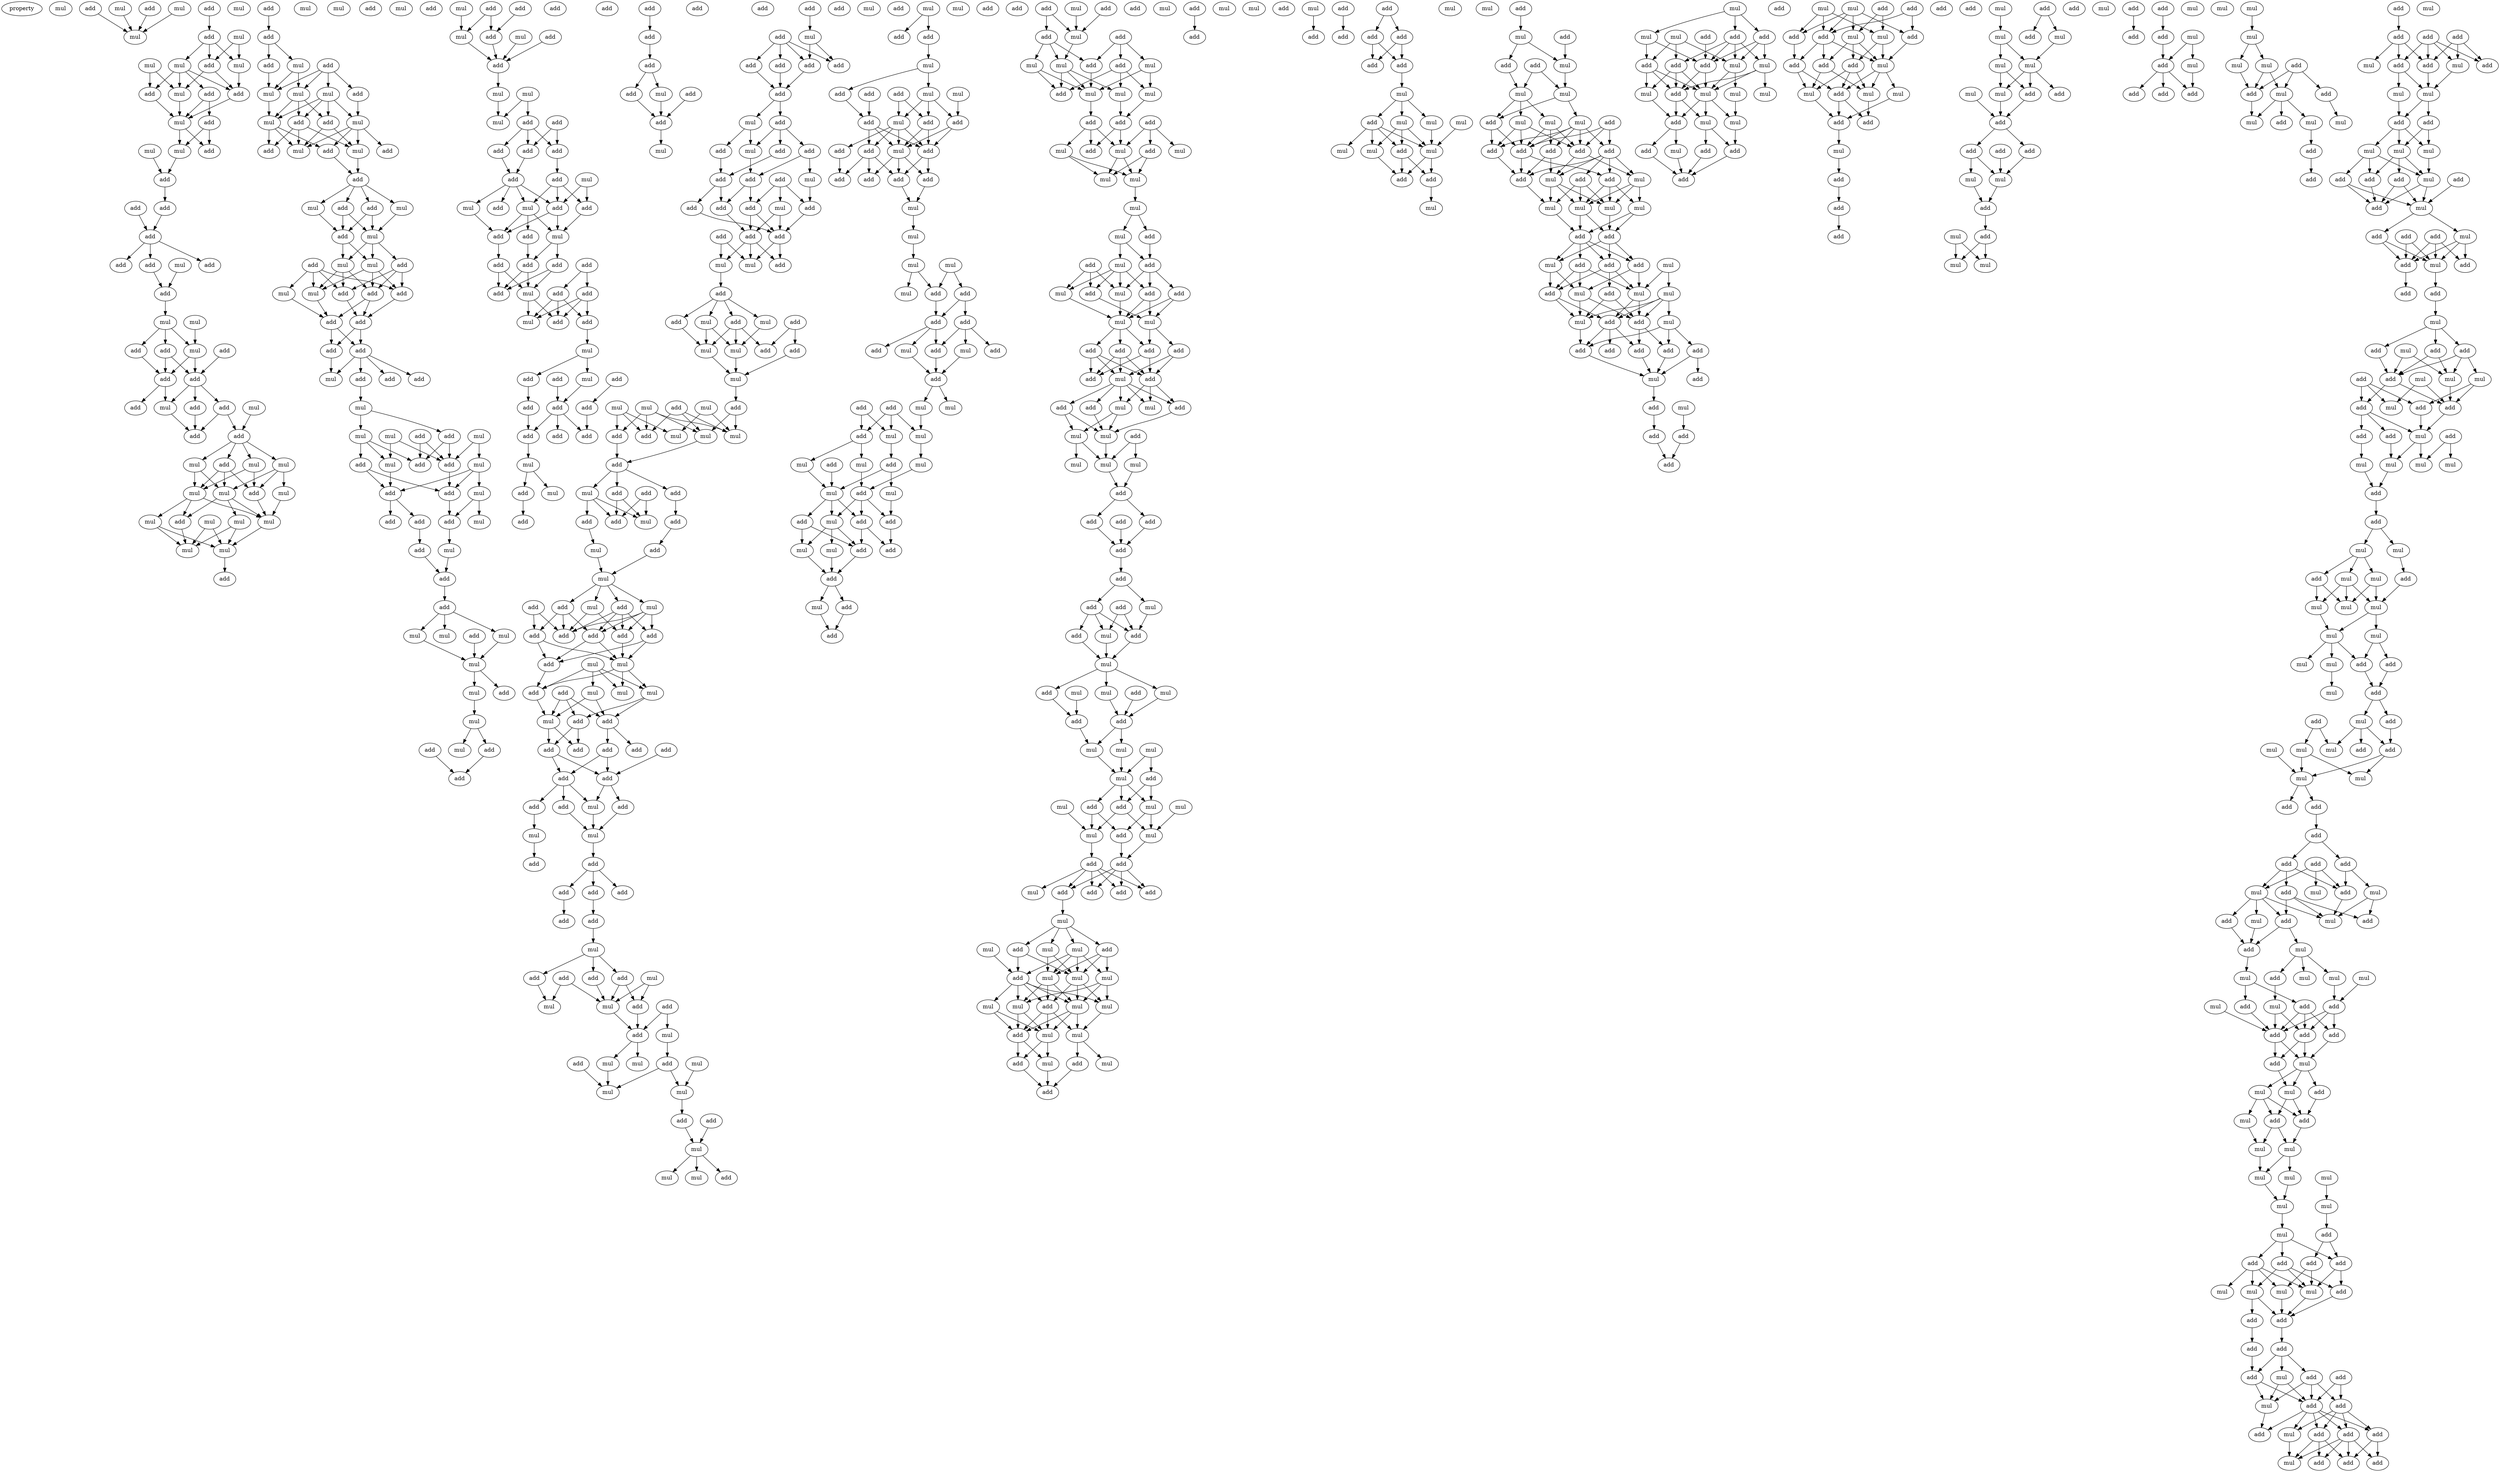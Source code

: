 digraph {
    node [fontcolor=black]
    property [mul=2,lf=1.6]
    0 [ label = mul ];
    1 [ label = add ];
    2 [ label = mul ];
    3 [ label = add ];
    4 [ label = mul ];
    5 [ label = mul ];
    6 [ label = add ];
    7 [ label = mul ];
    8 [ label = add ];
    9 [ label = mul ];
    10 [ label = mul ];
    11 [ label = add ];
    12 [ label = mul ];
    13 [ label = mul ];
    14 [ label = add ];
    15 [ label = add ];
    16 [ label = add ];
    17 [ label = mul ];
    18 [ label = add ];
    19 [ label = add ];
    20 [ label = mul ];
    21 [ label = mul ];
    22 [ label = add ];
    23 [ label = add ];
    24 [ label = mul ];
    25 [ label = add ];
    26 [ label = add ];
    27 [ label = add ];
    28 [ label = add ];
    29 [ label = mul ];
    30 [ label = add ];
    31 [ label = add ];
    32 [ label = mul ];
    33 [ label = mul ];
    34 [ label = mul ];
    35 [ label = add ];
    36 [ label = add ];
    37 [ label = add ];
    38 [ label = add ];
    39 [ label = add ];
    40 [ label = add ];
    41 [ label = add ];
    42 [ label = mul ];
    43 [ label = add ];
    44 [ label = mul ];
    45 [ label = add ];
    46 [ label = add ];
    47 [ label = mul ];
    48 [ label = add ];
    49 [ label = mul ];
    50 [ label = mul ];
    51 [ label = mul ];
    52 [ label = mul ];
    53 [ label = mul ];
    54 [ label = add ];
    55 [ label = mul ];
    56 [ label = mul ];
    57 [ label = mul ];
    58 [ label = mul ];
    59 [ label = add ];
    60 [ label = mul ];
    61 [ label = mul ];
    62 [ label = add ];
    63 [ label = add ];
    64 [ label = add ];
    65 [ label = add ];
    66 [ label = add ];
    67 [ label = mul ];
    68 [ label = mul ];
    69 [ label = mul ];
    70 [ label = add ];
    71 [ label = mul ];
    72 [ label = mul ];
    73 [ label = mul ];
    74 [ label = add ];
    75 [ label = add ];
    76 [ label = mul ];
    77 [ label = add ];
    78 [ label = mul ];
    79 [ label = mul ];
    80 [ label = add ];
    81 [ label = add ];
    82 [ label = add ];
    83 [ label = mul ];
    84 [ label = add ];
    85 [ label = mul ];
    86 [ label = add ];
    87 [ label = add ];
    88 [ label = mul ];
    89 [ label = mul ];
    90 [ label = add ];
    91 [ label = mul ];
    92 [ label = add ];
    93 [ label = mul ];
    94 [ label = add ];
    95 [ label = add ];
    96 [ label = add ];
    97 [ label = mul ];
    98 [ label = add ];
    99 [ label = add ];
    100 [ label = add ];
    101 [ label = add ];
    102 [ label = mul ];
    103 [ label = add ];
    104 [ label = add ];
    105 [ label = mul ];
    106 [ label = add ];
    107 [ label = mul ];
    108 [ label = mul ];
    109 [ label = mul ];
    110 [ label = mul ];
    111 [ label = add ];
    112 [ label = add ];
    113 [ label = mul ];
    114 [ label = add ];
    115 [ label = mul ];
    116 [ label = add ];
    117 [ label = add ];
    118 [ label = mul ];
    119 [ label = add ];
    120 [ label = add ];
    121 [ label = add ];
    122 [ label = add ];
    123 [ label = mul ];
    124 [ label = add ];
    125 [ label = add ];
    126 [ label = mul ];
    127 [ label = add ];
    128 [ label = add ];
    129 [ label = add ];
    130 [ label = mul ];
    131 [ label = add ];
    132 [ label = mul ];
    133 [ label = mul ];
    134 [ label = mul ];
    135 [ label = mul ];
    136 [ label = mul ];
    137 [ label = add ];
    138 [ label = add ];
    139 [ label = mul ];
    140 [ label = add ];
    141 [ label = add ];
    142 [ label = mul ];
    143 [ label = add ];
    144 [ label = mul ];
    145 [ label = add ];
    146 [ label = add ];
    147 [ label = mul ];
    148 [ label = add ];
    149 [ label = mul ];
    150 [ label = add ];
    151 [ label = add ];
    152 [ label = mul ];
    153 [ label = mul ];
    154 [ label = mul ];
    155 [ label = add ];
    156 [ label = add ];
    157 [ label = add ];
    158 [ label = add ];
    159 [ label = add ];
    160 [ label = add ];
    161 [ label = add ];
    162 [ label = mul ];
    163 [ label = add ];
    164 [ label = add ];
    165 [ label = add ];
    166 [ label = mul ];
    167 [ label = mul ];
    168 [ label = add ];
    169 [ label = add ];
    170 [ label = mul ];
    171 [ label = add ];
    172 [ label = add ];
    173 [ label = add ];
    174 [ label = add ];
    175 [ label = add ];
    176 [ label = mul ];
    177 [ label = add ];
    178 [ label = add ];
    179 [ label = add ];
    180 [ label = add ];
    181 [ label = mul ];
    182 [ label = add ];
    183 [ label = mul ];
    184 [ label = add ];
    185 [ label = add ];
    186 [ label = add ];
    187 [ label = add ];
    188 [ label = mul ];
    189 [ label = add ];
    190 [ label = add ];
    191 [ label = add ];
    192 [ label = add ];
    193 [ label = add ];
    194 [ label = add ];
    195 [ label = mul ];
    196 [ label = add ];
    197 [ label = mul ];
    198 [ label = add ];
    199 [ label = add ];
    200 [ label = add ];
    201 [ label = add ];
    202 [ label = add ];
    203 [ label = add ];
    204 [ label = mul ];
    205 [ label = add ];
    206 [ label = add ];
    207 [ label = add ];
    208 [ label = mul ];
    209 [ label = add ];
    210 [ label = add ];
    211 [ label = mul ];
    212 [ label = add ];
    213 [ label = add ];
    214 [ label = add ];
    215 [ label = add ];
    216 [ label = add ];
    217 [ label = add ];
    218 [ label = mul ];
    219 [ label = add ];
    220 [ label = add ];
    221 [ label = add ];
    222 [ label = add ];
    223 [ label = mul ];
    224 [ label = mul ];
    225 [ label = add ];
    226 [ label = add ];
    227 [ label = add ];
    228 [ label = add ];
    229 [ label = add ];
    230 [ label = add ];
    231 [ label = add ];
    232 [ label = mul ];
    233 [ label = add ];
    234 [ label = add ];
    235 [ label = add ];
    236 [ label = mul ];
    237 [ label = mul ];
    238 [ label = add ];
    239 [ label = add ];
    240 [ label = mul ];
    241 [ label = add ];
    242 [ label = mul ];
    243 [ label = add ];
    244 [ label = add ];
    245 [ label = add ];
    246 [ label = mul ];
    247 [ label = mul ];
    248 [ label = add ];
    249 [ label = mul ];
    250 [ label = add ];
    251 [ label = mul ];
    252 [ label = mul ];
    253 [ label = add ];
    254 [ label = mul ];
    255 [ label = mul ];
    256 [ label = mul ];
    257 [ label = add ];
    258 [ label = mul ];
    259 [ label = add ];
    260 [ label = add ];
    261 [ label = mul ];
    262 [ label = add ];
    263 [ label = add ];
    264 [ label = add ];
    265 [ label = add ];
    266 [ label = mul ];
    267 [ label = add ];
    268 [ label = add ];
    269 [ label = mul ];
    270 [ label = add ];
    271 [ label = mul ];
    272 [ label = add ];
    273 [ label = mul ];
    274 [ label = mul ];
    275 [ label = add ];
    276 [ label = add ];
    277 [ label = add ];
    278 [ label = add ];
    279 [ label = add ];
    280 [ label = add ];
    281 [ label = add ];
    282 [ label = mul ];
    283 [ label = mul ];
    284 [ label = add ];
    285 [ label = add ];
    286 [ label = mul ];
    287 [ label = mul ];
    288 [ label = mul ];
    289 [ label = add ];
    290 [ label = mul ];
    291 [ label = add ];
    292 [ label = add ];
    293 [ label = add ];
    294 [ label = add ];
    295 [ label = add ];
    296 [ label = add ];
    297 [ label = add ];
    298 [ label = add ];
    299 [ label = add ];
    300 [ label = add ];
    301 [ label = add ];
    302 [ label = add ];
    303 [ label = mul ];
    304 [ label = mul ];
    305 [ label = mul ];
    306 [ label = add ];
    307 [ label = add ];
    308 [ label = mul ];
    309 [ label = add ];
    310 [ label = add ];
    311 [ label = add ];
    312 [ label = add ];
    313 [ label = add ];
    314 [ label = add ];
    315 [ label = mul ];
    316 [ label = add ];
    317 [ label = add ];
    318 [ label = add ];
    319 [ label = add ];
    320 [ label = mul ];
    321 [ label = mul ];
    322 [ label = add ];
    323 [ label = mul ];
    324 [ label = add ];
    325 [ label = add ];
    326 [ label = mul ];
    327 [ label = add ];
    328 [ label = mul ];
    329 [ label = add ];
    330 [ label = mul ];
    331 [ label = mul ];
    332 [ label = mul ];
    333 [ label = mul ];
    334 [ label = add ];
    335 [ label = add ];
    336 [ label = mul ];
    337 [ label = mul ];
    338 [ label = add ];
    339 [ label = mul ];
    340 [ label = mul ];
    341 [ label = add ];
    342 [ label = add ];
    343 [ label = mul ];
    344 [ label = add ];
    345 [ label = add ];
    346 [ label = mul ];
    347 [ label = add ];
    348 [ label = mul ];
    349 [ label = add ];
    350 [ label = add ];
    351 [ label = mul ];
    352 [ label = add ];
    353 [ label = mul ];
    354 [ label = add ];
    355 [ label = add ];
    356 [ label = add ];
    357 [ label = add ];
    358 [ label = add ];
    359 [ label = mul ];
    360 [ label = add ];
    361 [ label = add ];
    362 [ label = mul ];
    363 [ label = mul ];
    364 [ label = add ];
    365 [ label = mul ];
    366 [ label = mul ];
    367 [ label = mul ];
    368 [ label = add ];
    369 [ label = add ];
    370 [ label = add ];
    371 [ label = add ];
    372 [ label = mul ];
    373 [ label = add ];
    374 [ label = mul ];
    375 [ label = add ];
    376 [ label = add ];
    377 [ label = add ];
    378 [ label = add ];
    379 [ label = add ];
    380 [ label = mul ];
    381 [ label = add ];
    382 [ label = mul ];
    383 [ label = mul ];
    384 [ label = add ];
    385 [ label = mul ];
    386 [ label = mul ];
    387 [ label = mul ];
    388 [ label = add ];
    389 [ label = mul ];
    390 [ label = add ];
    391 [ label = add ];
    392 [ label = mul ];
    393 [ label = mul ];
    394 [ label = add ];
    395 [ label = add ];
    396 [ label = add ];
    397 [ label = mul ];
    398 [ label = add ];
    399 [ label = add ];
    400 [ label = mul ];
    401 [ label = mul ];
    402 [ label = add ];
    403 [ label = mul ];
    404 [ label = add ];
    405 [ label = add ];
    406 [ label = mul ];
    407 [ label = add ];
    408 [ label = add ];
    409 [ label = add ];
    410 [ label = mul ];
    411 [ label = add ];
    412 [ label = add ];
    413 [ label = add ];
    414 [ label = mul ];
    415 [ label = mul ];
    416 [ label = mul ];
    417 [ label = add ];
    418 [ label = mul ];
    419 [ label = mul ];
    420 [ label = add ];
    421 [ label = mul ];
    422 [ label = add ];
    423 [ label = add ];
    424 [ label = add ];
    425 [ label = mul ];
    426 [ label = add ];
    427 [ label = mul ];
    428 [ label = add ];
    429 [ label = mul ];
    430 [ label = mul ];
    431 [ label = mul ];
    432 [ label = mul ];
    433 [ label = mul ];
    434 [ label = add ];
    435 [ label = mul ];
    436 [ label = add ];
    437 [ label = add ];
    438 [ label = mul ];
    439 [ label = mul ];
    440 [ label = add ];
    441 [ label = add ];
    442 [ label = add ];
    443 [ label = mul ];
    444 [ label = mul ];
    445 [ label = mul ];
    446 [ label = add ];
    447 [ label = add ];
    448 [ label = add ];
    449 [ label = add ];
    450 [ label = mul ];
    451 [ label = add ];
    452 [ label = add ];
    453 [ label = mul ];
    454 [ label = mul ];
    455 [ label = add ];
    456 [ label = add ];
    457 [ label = add ];
    458 [ label = mul ];
    459 [ label = add ];
    460 [ label = mul ];
    461 [ label = mul ];
    462 [ label = mul ];
    463 [ label = mul ];
    464 [ label = add ];
    465 [ label = add ];
    466 [ label = add ];
    467 [ label = add ];
    468 [ label = add ];
    469 [ label = mul ];
    470 [ label = add ];
    471 [ label = add ];
    472 [ label = add ];
    473 [ label = add ];
    474 [ label = add ];
    475 [ label = mul ];
    476 [ label = add ];
    477 [ label = add ];
    478 [ label = mul ];
    479 [ label = mul ];
    480 [ label = mul ];
    481 [ label = add ];
    482 [ label = mul ];
    483 [ label = mul ];
    484 [ label = add ];
    485 [ label = add ];
    486 [ label = add ];
    487 [ label = mul ];
    488 [ label = mul ];
    489 [ label = mul ];
    490 [ label = mul ];
    491 [ label = add ];
    492 [ label = mul ];
    493 [ label = mul ];
    494 [ label = add ];
    495 [ label = add ];
    496 [ label = mul ];
    497 [ label = mul ];
    498 [ label = add ];
    499 [ label = mul ];
    500 [ label = add ];
    501 [ label = add ];
    502 [ label = add ];
    503 [ label = add ];
    504 [ label = add ];
    505 [ label = mul ];
    506 [ label = add ];
    507 [ label = mul ];
    508 [ label = add ];
    509 [ label = mul ];
    510 [ label = add ];
    511 [ label = mul ];
    512 [ label = mul ];
    513 [ label = add ];
    514 [ label = mul ];
    515 [ label = mul ];
    516 [ label = mul ];
    517 [ label = mul ];
    518 [ label = mul ];
    519 [ label = mul ];
    520 [ label = add ];
    521 [ label = mul ];
    522 [ label = mul ];
    523 [ label = add ];
    524 [ label = mul ];
    525 [ label = mul ];
    526 [ label = mul ];
    527 [ label = add ];
    528 [ label = mul ];
    529 [ label = add ];
    530 [ label = add ];
    531 [ label = add ];
    532 [ label = mul ];
    533 [ label = add ];
    534 [ label = add ];
    535 [ label = add ];
    536 [ label = add ];
    537 [ label = add ];
    538 [ label = add ];
    539 [ label = add ];
    540 [ label = add ];
    541 [ label = mul ];
    542 [ label = mul ];
    543 [ label = mul ];
    544 [ label = add ];
    545 [ label = mul ];
    546 [ label = mul ];
    547 [ label = mul ];
    548 [ label = mul ];
    549 [ label = add ];
    550 [ label = mul ];
    551 [ label = add ];
    552 [ label = add ];
    553 [ label = mul ];
    554 [ label = mul ];
    555 [ label = add ];
    556 [ label = mul ];
    557 [ label = add ];
    558 [ label = add ];
    559 [ label = mul ];
    560 [ label = add ];
    561 [ label = mul ];
    562 [ label = mul ];
    563 [ label = add ];
    564 [ label = mul ];
    565 [ label = add ];
    566 [ label = mul ];
    567 [ label = mul ];
    568 [ label = add ];
    569 [ label = add ];
    570 [ label = add ];
    571 [ label = add ];
    572 [ label = add ];
    573 [ label = mul ];
    574 [ label = add ];
    575 [ label = mul ];
    576 [ label = add ];
    577 [ label = add ];
    578 [ label = mul ];
    579 [ label = mul ];
    580 [ label = mul ];
    581 [ label = mul ];
    582 [ label = add ];
    583 [ label = add ];
    584 [ label = add ];
    585 [ label = add ];
    586 [ label = add ];
    587 [ label = mul ];
    588 [ label = mul ];
    589 [ label = add ];
    590 [ label = add ];
    591 [ label = mul ];
    592 [ label = mul ];
    593 [ label = mul ];
    594 [ label = mul ];
    595 [ label = add ];
    596 [ label = add ];
    597 [ label = mul ];
    598 [ label = add ];
    599 [ label = add ];
    600 [ label = add ];
    601 [ label = add ];
    602 [ label = add ];
    603 [ label = add ];
    604 [ label = mul ];
    605 [ label = mul ];
    606 [ label = add ];
    607 [ label = add ];
    608 [ label = add ];
    609 [ label = add ];
    610 [ label = mul ];
    611 [ label = add ];
    612 [ label = add ];
    613 [ label = mul ];
    614 [ label = mul ];
    615 [ label = add ];
    616 [ label = mul ];
    617 [ label = add ];
    618 [ label = add ];
    619 [ label = mul ];
    620 [ label = add ];
    621 [ label = mul ];
    622 [ label = add ];
    623 [ label = mul ];
    624 [ label = mul ];
    625 [ label = mul ];
    626 [ label = mul ];
    627 [ label = add ];
    628 [ label = mul ];
    629 [ label = add ];
    630 [ label = add ];
    631 [ label = add ];
    632 [ label = mul ];
    633 [ label = add ];
    634 [ label = add ];
    635 [ label = mul ];
    636 [ label = add ];
    637 [ label = add ];
    638 [ label = mul ];
    639 [ label = add ];
    640 [ label = add ];
    641 [ label = add ];
    642 [ label = mul ];
    643 [ label = add ];
    644 [ label = mul ];
    645 [ label = mul ];
    646 [ label = add ];
    647 [ label = add ];
    648 [ label = add ];
    649 [ label = mul ];
    650 [ label = mul ];
    651 [ label = add ];
    652 [ label = mul ];
    653 [ label = add ];
    654 [ label = add ];
    655 [ label = mul ];
    656 [ label = add ];
    657 [ label = add ];
    658 [ label = add ];
    659 [ label = mul ];
    660 [ label = add ];
    661 [ label = add ];
    662 [ label = mul ];
    663 [ label = mul ];
    664 [ label = add ];
    665 [ label = mul ];
    666 [ label = mul ];
    667 [ label = mul ];
    668 [ label = mul ];
    669 [ label = add ];
    670 [ label = add ];
    671 [ label = add ];
    672 [ label = add ];
    673 [ label = add ];
    674 [ label = add ];
    675 [ label = add ];
    676 [ label = mul ];
    677 [ label = mul ];
    678 [ label = add ];
    679 [ label = mul ];
    680 [ label = add ];
    681 [ label = mul ];
    682 [ label = add ];
    683 [ label = mul ];
    684 [ label = mul ];
    685 [ label = add ];
    686 [ label = add ];
    687 [ label = mul ];
    688 [ label = mul ];
    689 [ label = add ];
    690 [ label = mul ];
    691 [ label = add ];
    692 [ label = mul ];
    693 [ label = add ];
    694 [ label = add ];
    695 [ label = add ];
    696 [ label = mul ];
    697 [ label = mul ];
    698 [ label = mul ];
    699 [ label = mul ];
    700 [ label = add ];
    701 [ label = add ];
    702 [ label = mul ];
    703 [ label = add ];
    704 [ label = mul ];
    705 [ label = mul ];
    706 [ label = add ];
    707 [ label = mul ];
    708 [ label = add ];
    709 [ label = add ];
    710 [ label = add ];
    711 [ label = add ];
    712 [ label = add ];
    713 [ label = add ];
    714 [ label = mul ];
    715 [ label = add ];
    716 [ label = add ];
    717 [ label = add ];
    718 [ label = mul ];
    719 [ label = mul ];
    720 [ label = mul ];
    721 [ label = add ];
    722 [ label = add ];
    723 [ label = mul ];
    724 [ label = mul ];
    725 [ label = mul ];
    726 [ label = mul ];
    727 [ label = add ];
    728 [ label = add ];
    729 [ label = add ];
    730 [ label = add ];
    731 [ label = add ];
    732 [ label = mul ];
    733 [ label = add ];
    734 [ label = add ];
    735 [ label = add ];
    736 [ label = mul ];
    737 [ label = add ];
    738 [ label = mul ];
    739 [ label = add ];
    740 [ label = add ];
    741 [ label = add ];
    742 [ label = mul ];
    743 [ label = add ];
    744 [ label = mul ];
    745 [ label = add ];
    746 [ label = add ];
    747 [ label = mul ];
    748 [ label = mul ];
    749 [ label = add ];
    750 [ label = mul ];
    751 [ label = add ];
    752 [ label = mul ];
    753 [ label = add ];
    754 [ label = add ];
    755 [ label = add ];
    756 [ label = mul ];
    757 [ label = add ];
    758 [ label = add ];
    759 [ label = add ];
    760 [ label = mul ];
    761 [ label = mul ];
    762 [ label = mul ];
    763 [ label = mul ];
    764 [ label = mul ];
    765 [ label = add ];
    766 [ label = add ];
    767 [ label = mul ];
    768 [ label = mul ];
    769 [ label = add ];
    770 [ label = add ];
    771 [ label = mul ];
    772 [ label = mul ];
    773 [ label = mul ];
    774 [ label = mul ];
    775 [ label = mul ];
    776 [ label = mul ];
    777 [ label = mul ];
    778 [ label = add ];
    779 [ label = mul ];
    780 [ label = mul ];
    781 [ label = add ];
    782 [ label = add ];
    783 [ label = mul ];
    784 [ label = mul ];
    785 [ label = add ];
    786 [ label = add ];
    787 [ label = add ];
    788 [ label = mul ];
    789 [ label = mul ];
    790 [ label = mul ];
    791 [ label = add ];
    792 [ label = mul ];
    793 [ label = mul ];
    794 [ label = add ];
    795 [ label = add ];
    796 [ label = add ];
    797 [ label = add ];
    798 [ label = add ];
    799 [ label = add ];
    800 [ label = mul ];
    801 [ label = mul ];
    802 [ label = add ];
    803 [ label = mul ];
    804 [ label = add ];
    805 [ label = mul ];
    806 [ label = add ];
    807 [ label = add ];
    808 [ label = mul ];
    809 [ label = add ];
    810 [ label = mul ];
    811 [ label = add ];
    812 [ label = mul ];
    813 [ label = mul ];
    814 [ label = add ];
    815 [ label = mul ];
    816 [ label = mul ];
    817 [ label = add ];
    818 [ label = add ];
    819 [ label = add ];
    820 [ label = mul ];
    821 [ label = mul ];
    822 [ label = add ];
    823 [ label = add ];
    824 [ label = add ];
    825 [ label = mul ];
    826 [ label = add ];
    827 [ label = mul ];
    828 [ label = mul ];
    829 [ label = add ];
    830 [ label = mul ];
    831 [ label = add ];
    832 [ label = add ];
    833 [ label = mul ];
    834 [ label = mul ];
    835 [ label = mul ];
    836 [ label = mul ];
    837 [ label = mul ];
    838 [ label = mul ];
    839 [ label = mul ];
    840 [ label = add ];
    841 [ label = mul ];
    842 [ label = add ];
    843 [ label = add ];
    844 [ label = add ];
    845 [ label = add ];
    846 [ label = mul ];
    847 [ label = mul ];
    848 [ label = mul ];
    849 [ label = add ];
    850 [ label = mul ];
    851 [ label = add ];
    852 [ label = add ];
    853 [ label = add ];
    854 [ label = add ];
    855 [ label = add ];
    856 [ label = add ];
    857 [ label = add ];
    858 [ label = mul ];
    859 [ label = add ];
    860 [ label = mul ];
    861 [ label = add ];
    862 [ label = add ];
    863 [ label = add ];
    864 [ label = add ];
    865 [ label = mul ];
    866 [ label = add ];
    867 [ label = add ];
    868 [ label = add ];
    869 [ label = mul ];
    870 [ label = add ];
    1 -> 5 [ name = 0 ];
    2 -> 5 [ name = 1 ];
    3 -> 5 [ name = 2 ];
    4 -> 5 [ name = 3 ];
    6 -> 8 [ name = 4 ];
    7 -> 10 [ name = 5 ];
    7 -> 11 [ name = 6 ];
    8 -> 10 [ name = 7 ];
    8 -> 11 [ name = 8 ];
    8 -> 12 [ name = 9 ];
    9 -> 13 [ name = 10 ];
    9 -> 14 [ name = 11 ];
    10 -> 15 [ name = 12 ];
    11 -> 13 [ name = 13 ];
    11 -> 15 [ name = 14 ];
    12 -> 13 [ name = 15 ];
    12 -> 14 [ name = 16 ];
    12 -> 15 [ name = 17 ];
    12 -> 16 [ name = 18 ];
    13 -> 17 [ name = 19 ];
    14 -> 17 [ name = 20 ];
    15 -> 17 [ name = 21 ];
    16 -> 17 [ name = 22 ];
    16 -> 18 [ name = 23 ];
    17 -> 19 [ name = 24 ];
    17 -> 21 [ name = 25 ];
    18 -> 19 [ name = 26 ];
    18 -> 21 [ name = 27 ];
    20 -> 22 [ name = 28 ];
    21 -> 22 [ name = 29 ];
    22 -> 25 [ name = 30 ];
    23 -> 26 [ name = 31 ];
    25 -> 26 [ name = 32 ];
    26 -> 27 [ name = 33 ];
    26 -> 28 [ name = 34 ];
    26 -> 30 [ name = 35 ];
    28 -> 31 [ name = 36 ];
    29 -> 31 [ name = 37 ];
    31 -> 32 [ name = 38 ];
    32 -> 34 [ name = 39 ];
    32 -> 35 [ name = 40 ];
    32 -> 36 [ name = 41 ];
    33 -> 34 [ name = 42 ];
    34 -> 38 [ name = 43 ];
    34 -> 39 [ name = 44 ];
    35 -> 38 [ name = 45 ];
    35 -> 39 [ name = 46 ];
    36 -> 38 [ name = 47 ];
    37 -> 39 [ name = 48 ];
    38 -> 43 [ name = 49 ];
    38 -> 44 [ name = 50 ];
    39 -> 40 [ name = 51 ];
    39 -> 41 [ name = 52 ];
    39 -> 44 [ name = 53 ];
    40 -> 45 [ name = 54 ];
    40 -> 46 [ name = 55 ];
    41 -> 45 [ name = 56 ];
    42 -> 46 [ name = 57 ];
    44 -> 45 [ name = 58 ];
    46 -> 47 [ name = 59 ];
    46 -> 48 [ name = 60 ];
    46 -> 49 [ name = 61 ];
    46 -> 50 [ name = 62 ];
    47 -> 51 [ name = 63 ];
    47 -> 52 [ name = 64 ];
    48 -> 51 [ name = 65 ];
    48 -> 52 [ name = 66 ];
    48 -> 54 [ name = 67 ];
    49 -> 52 [ name = 68 ];
    49 -> 53 [ name = 69 ];
    49 -> 54 [ name = 70 ];
    50 -> 51 [ name = 71 ];
    50 -> 54 [ name = 72 ];
    51 -> 56 [ name = 73 ];
    51 -> 58 [ name = 74 ];
    51 -> 59 [ name = 75 ];
    52 -> 56 [ name = 76 ];
    52 -> 57 [ name = 77 ];
    52 -> 59 [ name = 78 ];
    53 -> 56 [ name = 79 ];
    54 -> 56 [ name = 80 ];
    55 -> 60 [ name = 81 ];
    55 -> 61 [ name = 82 ];
    56 -> 60 [ name = 83 ];
    57 -> 60 [ name = 84 ];
    57 -> 61 [ name = 85 ];
    58 -> 60 [ name = 86 ];
    58 -> 61 [ name = 87 ];
    59 -> 61 [ name = 88 ];
    60 -> 62 [ name = 89 ];
    63 -> 64 [ name = 90 ];
    64 -> 66 [ name = 91 ];
    64 -> 68 [ name = 92 ];
    65 -> 69 [ name = 93 ];
    65 -> 70 [ name = 94 ];
    65 -> 71 [ name = 95 ];
    65 -> 72 [ name = 96 ];
    66 -> 72 [ name = 97 ];
    68 -> 69 [ name = 98 ];
    68 -> 72 [ name = 99 ];
    69 -> 73 [ name = 100 ];
    69 -> 74 [ name = 101 ];
    69 -> 75 [ name = 102 ];
    70 -> 76 [ name = 103 ];
    71 -> 73 [ name = 104 ];
    71 -> 74 [ name = 105 ];
    71 -> 75 [ name = 106 ];
    71 -> 76 [ name = 107 ];
    72 -> 73 [ name = 108 ];
    73 -> 77 [ name = 109 ];
    73 -> 78 [ name = 110 ];
    73 -> 81 [ name = 111 ];
    74 -> 77 [ name = 112 ];
    74 -> 78 [ name = 113 ];
    74 -> 79 [ name = 114 ];
    75 -> 78 [ name = 115 ];
    75 -> 79 [ name = 116 ];
    76 -> 78 [ name = 117 ];
    76 -> 79 [ name = 118 ];
    76 -> 80 [ name = 119 ];
    76 -> 81 [ name = 120 ];
    79 -> 82 [ name = 121 ];
    81 -> 82 [ name = 122 ];
    82 -> 83 [ name = 123 ];
    82 -> 84 [ name = 124 ];
    82 -> 85 [ name = 125 ];
    82 -> 86 [ name = 126 ];
    83 -> 87 [ name = 127 ];
    84 -> 87 [ name = 128 ];
    84 -> 88 [ name = 129 ];
    85 -> 88 [ name = 130 ];
    86 -> 87 [ name = 131 ];
    86 -> 88 [ name = 132 ];
    87 -> 89 [ name = 133 ];
    87 -> 91 [ name = 134 ];
    88 -> 89 [ name = 135 ];
    88 -> 91 [ name = 136 ];
    88 -> 92 [ name = 137 ];
    89 -> 95 [ name = 138 ];
    89 -> 96 [ name = 139 ];
    89 -> 97 [ name = 140 ];
    90 -> 93 [ name = 141 ];
    90 -> 94 [ name = 142 ];
    90 -> 96 [ name = 143 ];
    90 -> 97 [ name = 144 ];
    91 -> 94 [ name = 145 ];
    91 -> 95 [ name = 146 ];
    91 -> 97 [ name = 147 ];
    92 -> 94 [ name = 148 ];
    92 -> 95 [ name = 149 ];
    92 -> 96 [ name = 150 ];
    93 -> 98 [ name = 151 ];
    94 -> 99 [ name = 152 ];
    95 -> 98 [ name = 153 ];
    95 -> 99 [ name = 154 ];
    96 -> 99 [ name = 155 ];
    97 -> 98 [ name = 156 ];
    98 -> 100 [ name = 157 ];
    98 -> 101 [ name = 158 ];
    99 -> 100 [ name = 159 ];
    99 -> 101 [ name = 160 ];
    100 -> 105 [ name = 161 ];
    101 -> 103 [ name = 162 ];
    101 -> 104 [ name = 163 ];
    101 -> 105 [ name = 164 ];
    101 -> 106 [ name = 165 ];
    106 -> 107 [ name = 166 ];
    107 -> 108 [ name = 167 ];
    107 -> 112 [ name = 168 ];
    108 -> 113 [ name = 169 ];
    108 -> 114 [ name = 170 ];
    108 -> 116 [ name = 171 ];
    109 -> 113 [ name = 172 ];
    109 -> 117 [ name = 173 ];
    110 -> 115 [ name = 174 ];
    110 -> 117 [ name = 175 ];
    111 -> 114 [ name = 176 ];
    111 -> 117 [ name = 177 ];
    112 -> 114 [ name = 178 ];
    112 -> 117 [ name = 179 ];
    113 -> 120 [ name = 180 ];
    115 -> 118 [ name = 181 ];
    115 -> 119 [ name = 182 ];
    115 -> 120 [ name = 183 ];
    116 -> 119 [ name = 184 ];
    116 -> 120 [ name = 185 ];
    117 -> 119 [ name = 186 ];
    118 -> 123 [ name = 187 ];
    118 -> 124 [ name = 188 ];
    119 -> 124 [ name = 189 ];
    120 -> 121 [ name = 190 ];
    120 -> 122 [ name = 191 ];
    122 -> 125 [ name = 192 ];
    124 -> 126 [ name = 193 ];
    125 -> 128 [ name = 194 ];
    126 -> 128 [ name = 195 ];
    128 -> 129 [ name = 196 ];
    129 -> 130 [ name = 197 ];
    129 -> 132 [ name = 198 ];
    129 -> 133 [ name = 199 ];
    131 -> 134 [ name = 200 ];
    132 -> 134 [ name = 201 ];
    133 -> 134 [ name = 202 ];
    134 -> 136 [ name = 203 ];
    134 -> 138 [ name = 204 ];
    136 -> 139 [ name = 205 ];
    139 -> 141 [ name = 206 ];
    139 -> 142 [ name = 207 ];
    140 -> 143 [ name = 208 ];
    141 -> 143 [ name = 209 ];
    144 -> 147 [ name = 210 ];
    145 -> 148 [ name = 211 ];
    146 -> 147 [ name = 212 ];
    146 -> 148 [ name = 213 ];
    147 -> 151 [ name = 214 ];
    148 -> 151 [ name = 215 ];
    149 -> 151 [ name = 216 ];
    150 -> 151 [ name = 217 ];
    151 -> 152 [ name = 218 ];
    152 -> 154 [ name = 219 ];
    153 -> 154 [ name = 220 ];
    153 -> 156 [ name = 221 ];
    155 -> 158 [ name = 222 ];
    155 -> 159 [ name = 223 ];
    156 -> 157 [ name = 224 ];
    156 -> 158 [ name = 225 ];
    156 -> 159 [ name = 226 ];
    157 -> 160 [ name = 227 ];
    158 -> 160 [ name = 228 ];
    159 -> 161 [ name = 229 ];
    160 -> 164 [ name = 230 ];
    160 -> 165 [ name = 231 ];
    160 -> 166 [ name = 232 ];
    160 -> 167 [ name = 233 ];
    161 -> 163 [ name = 234 ];
    161 -> 165 [ name = 235 ];
    161 -> 167 [ name = 236 ];
    162 -> 163 [ name = 237 ];
    162 -> 165 [ name = 238 ];
    163 -> 170 [ name = 239 ];
    165 -> 168 [ name = 240 ];
    165 -> 170 [ name = 241 ];
    166 -> 168 [ name = 242 ];
    167 -> 168 [ name = 243 ];
    167 -> 169 [ name = 244 ];
    167 -> 170 [ name = 245 ];
    168 -> 173 [ name = 246 ];
    169 -> 172 [ name = 247 ];
    170 -> 172 [ name = 248 ];
    170 -> 174 [ name = 249 ];
    171 -> 177 [ name = 250 ];
    171 -> 178 [ name = 251 ];
    172 -> 175 [ name = 252 ];
    172 -> 176 [ name = 253 ];
    173 -> 175 [ name = 254 ];
    173 -> 176 [ name = 255 ];
    174 -> 175 [ name = 256 ];
    174 -> 176 [ name = 257 ];
    176 -> 180 [ name = 258 ];
    176 -> 181 [ name = 259 ];
    177 -> 180 [ name = 260 ];
    177 -> 181 [ name = 261 ];
    177 -> 182 [ name = 262 ];
    178 -> 180 [ name = 263 ];
    178 -> 181 [ name = 264 ];
    178 -> 182 [ name = 265 ];
    182 -> 183 [ name = 266 ];
    183 -> 185 [ name = 267 ];
    183 -> 188 [ name = 268 ];
    184 -> 191 [ name = 269 ];
    185 -> 189 [ name = 270 ];
    186 -> 190 [ name = 271 ];
    188 -> 191 [ name = 272 ];
    189 -> 193 [ name = 273 ];
    190 -> 194 [ name = 274 ];
    191 -> 192 [ name = 275 ];
    191 -> 193 [ name = 276 ];
    191 -> 194 [ name = 277 ];
    193 -> 195 [ name = 278 ];
    195 -> 196 [ name = 279 ];
    195 -> 197 [ name = 280 ];
    196 -> 200 [ name = 281 ];
    198 -> 199 [ name = 282 ];
    199 -> 201 [ name = 283 ];
    201 -> 202 [ name = 284 ];
    201 -> 204 [ name = 285 ];
    202 -> 206 [ name = 286 ];
    203 -> 206 [ name = 287 ];
    204 -> 206 [ name = 288 ];
    206 -> 208 [ name = 289 ];
    209 -> 211 [ name = 290 ];
    210 -> 212 [ name = 291 ];
    210 -> 214 [ name = 292 ];
    210 -> 215 [ name = 293 ];
    210 -> 216 [ name = 294 ];
    211 -> 215 [ name = 295 ];
    211 -> 216 [ name = 296 ];
    212 -> 217 [ name = 297 ];
    214 -> 217 [ name = 298 ];
    216 -> 217 [ name = 299 ];
    217 -> 218 [ name = 300 ];
    217 -> 219 [ name = 301 ];
    218 -> 220 [ name = 302 ];
    218 -> 223 [ name = 303 ];
    219 -> 221 [ name = 304 ];
    219 -> 222 [ name = 305 ];
    219 -> 223 [ name = 306 ];
    220 -> 225 [ name = 307 ];
    221 -> 225 [ name = 308 ];
    222 -> 224 [ name = 309 ];
    222 -> 226 [ name = 310 ];
    223 -> 226 [ name = 311 ];
    224 -> 230 [ name = 312 ];
    225 -> 229 [ name = 313 ];
    225 -> 231 [ name = 314 ];
    226 -> 228 [ name = 315 ];
    226 -> 229 [ name = 316 ];
    227 -> 228 [ name = 317 ];
    227 -> 230 [ name = 318 ];
    227 -> 232 [ name = 319 ];
    228 -> 234 [ name = 320 ];
    228 -> 235 [ name = 321 ];
    229 -> 235 [ name = 322 ];
    230 -> 234 [ name = 323 ];
    231 -> 234 [ name = 324 ];
    232 -> 234 [ name = 325 ];
    232 -> 235 [ name = 326 ];
    233 -> 236 [ name = 327 ];
    233 -> 237 [ name = 328 ];
    234 -> 237 [ name = 329 ];
    234 -> 238 [ name = 330 ];
    235 -> 236 [ name = 331 ];
    235 -> 237 [ name = 332 ];
    235 -> 238 [ name = 333 ];
    236 -> 239 [ name = 334 ];
    239 -> 240 [ name = 335 ];
    239 -> 241 [ name = 336 ];
    239 -> 242 [ name = 337 ];
    239 -> 244 [ name = 338 ];
    240 -> 246 [ name = 339 ];
    240 -> 247 [ name = 340 ];
    241 -> 246 [ name = 341 ];
    242 -> 247 [ name = 342 ];
    243 -> 245 [ name = 343 ];
    243 -> 248 [ name = 344 ];
    244 -> 246 [ name = 345 ];
    244 -> 247 [ name = 346 ];
    244 -> 248 [ name = 347 ];
    245 -> 249 [ name = 348 ];
    246 -> 249 [ name = 349 ];
    247 -> 249 [ name = 350 ];
    249 -> 250 [ name = 351 ];
    250 -> 256 [ name = 352 ];
    250 -> 258 [ name = 353 ];
    251 -> 255 [ name = 354 ];
    251 -> 257 [ name = 355 ];
    251 -> 259 [ name = 356 ];
    252 -> 255 [ name = 357 ];
    252 -> 258 [ name = 358 ];
    253 -> 256 [ name = 359 ];
    253 -> 257 [ name = 360 ];
    253 -> 258 [ name = 361 ];
    254 -> 256 [ name = 362 ];
    254 -> 257 [ name = 363 ];
    254 -> 258 [ name = 364 ];
    254 -> 259 [ name = 365 ];
    256 -> 260 [ name = 366 ];
    259 -> 260 [ name = 367 ];
    260 -> 261 [ name = 368 ];
    260 -> 263 [ name = 369 ];
    260 -> 264 [ name = 370 ];
    261 -> 266 [ name = 371 ];
    261 -> 267 [ name = 372 ];
    261 -> 268 [ name = 373 ];
    262 -> 266 [ name = 374 ];
    262 -> 268 [ name = 375 ];
    263 -> 266 [ name = 376 ];
    263 -> 268 [ name = 377 ];
    264 -> 265 [ name = 378 ];
    265 -> 270 [ name = 379 ];
    267 -> 269 [ name = 380 ];
    269 -> 271 [ name = 381 ];
    270 -> 271 [ name = 382 ];
    271 -> 272 [ name = 383 ];
    271 -> 273 [ name = 384 ];
    271 -> 274 [ name = 385 ];
    271 -> 276 [ name = 386 ];
    272 -> 277 [ name = 387 ];
    272 -> 278 [ name = 388 ];
    272 -> 279 [ name = 389 ];
    273 -> 279 [ name = 390 ];
    273 -> 280 [ name = 391 ];
    274 -> 278 [ name = 392 ];
    274 -> 279 [ name = 393 ];
    274 -> 280 [ name = 394 ];
    274 -> 281 [ name = 395 ];
    275 -> 277 [ name = 396 ];
    275 -> 279 [ name = 397 ];
    276 -> 278 [ name = 398 ];
    276 -> 279 [ name = 399 ];
    276 -> 280 [ name = 400 ];
    276 -> 281 [ name = 401 ];
    277 -> 282 [ name = 402 ];
    277 -> 284 [ name = 403 ];
    278 -> 282 [ name = 404 ];
    278 -> 284 [ name = 405 ];
    280 -> 282 [ name = 406 ];
    281 -> 282 [ name = 407 ];
    281 -> 284 [ name = 408 ];
    282 -> 286 [ name = 409 ];
    282 -> 288 [ name = 410 ];
    282 -> 289 [ name = 411 ];
    283 -> 286 [ name = 412 ];
    283 -> 287 [ name = 413 ];
    283 -> 288 [ name = 414 ];
    283 -> 289 [ name = 415 ];
    284 -> 289 [ name = 416 ];
    285 -> 290 [ name = 417 ];
    285 -> 291 [ name = 418 ];
    285 -> 292 [ name = 419 ];
    286 -> 291 [ name = 420 ];
    286 -> 292 [ name = 421 ];
    287 -> 290 [ name = 422 ];
    287 -> 292 [ name = 423 ];
    289 -> 290 [ name = 424 ];
    290 -> 295 [ name = 425 ];
    290 -> 297 [ name = 426 ];
    291 -> 295 [ name = 427 ];
    291 -> 297 [ name = 428 ];
    292 -> 293 [ name = 429 ];
    292 -> 294 [ name = 430 ];
    294 -> 298 [ name = 431 ];
    294 -> 299 [ name = 432 ];
    295 -> 298 [ name = 433 ];
    295 -> 299 [ name = 434 ];
    296 -> 299 [ name = 435 ];
    298 -> 300 [ name = 436 ];
    298 -> 302 [ name = 437 ];
    298 -> 303 [ name = 438 ];
    299 -> 301 [ name = 439 ];
    299 -> 303 [ name = 440 ];
    300 -> 304 [ name = 441 ];
    301 -> 304 [ name = 442 ];
    302 -> 305 [ name = 443 ];
    303 -> 304 [ name = 444 ];
    304 -> 307 [ name = 445 ];
    305 -> 306 [ name = 446 ];
    307 -> 309 [ name = 447 ];
    307 -> 310 [ name = 448 ];
    307 -> 311 [ name = 449 ];
    309 -> 313 [ name = 450 ];
    310 -> 314 [ name = 451 ];
    314 -> 315 [ name = 452 ];
    315 -> 316 [ name = 453 ];
    315 -> 317 [ name = 454 ];
    315 -> 319 [ name = 455 ];
    316 -> 321 [ name = 456 ];
    316 -> 324 [ name = 457 ];
    317 -> 321 [ name = 458 ];
    318 -> 321 [ name = 459 ];
    318 -> 323 [ name = 460 ];
    319 -> 323 [ name = 461 ];
    320 -> 321 [ name = 462 ];
    320 -> 324 [ name = 463 ];
    321 -> 325 [ name = 464 ];
    322 -> 325 [ name = 465 ];
    322 -> 326 [ name = 466 ];
    324 -> 325 [ name = 467 ];
    325 -> 328 [ name = 468 ];
    325 -> 330 [ name = 469 ];
    326 -> 327 [ name = 470 ];
    327 -> 332 [ name = 471 ];
    327 -> 333 [ name = 472 ];
    329 -> 332 [ name = 473 ];
    330 -> 332 [ name = 474 ];
    331 -> 333 [ name = 475 ];
    333 -> 334 [ name = 476 ];
    334 -> 337 [ name = 477 ];
    335 -> 337 [ name = 478 ];
    336 -> 338 [ name = 479 ];
    336 -> 341 [ name = 480 ];
    337 -> 339 [ name = 481 ];
    337 -> 340 [ name = 482 ];
    337 -> 342 [ name = 483 ];
    341 -> 343 [ name = 484 ];
    343 -> 344 [ name = 485 ];
    343 -> 348 [ name = 486 ];
    344 -> 350 [ name = 487 ];
    345 -> 349 [ name = 488 ];
    345 -> 351 [ name = 489 ];
    346 -> 352 [ name = 490 ];
    347 -> 350 [ name = 491 ];
    348 -> 349 [ name = 492 ];
    348 -> 351 [ name = 493 ];
    348 -> 352 [ name = 494 ];
    349 -> 353 [ name = 495 ];
    349 -> 354 [ name = 496 ];
    350 -> 353 [ name = 497 ];
    350 -> 354 [ name = 498 ];
    350 -> 355 [ name = 499 ];
    351 -> 353 [ name = 500 ];
    351 -> 354 [ name = 501 ];
    351 -> 355 [ name = 502 ];
    351 -> 356 [ name = 503 ];
    352 -> 353 [ name = 504 ];
    352 -> 354 [ name = 505 ];
    353 -> 358 [ name = 506 ];
    353 -> 360 [ name = 507 ];
    353 -> 361 [ name = 508 ];
    354 -> 358 [ name = 509 ];
    354 -> 361 [ name = 510 ];
    355 -> 357 [ name = 511 ];
    355 -> 358 [ name = 512 ];
    355 -> 360 [ name = 513 ];
    356 -> 357 [ name = 514 ];
    358 -> 362 [ name = 515 ];
    361 -> 362 [ name = 516 ];
    362 -> 363 [ name = 517 ];
    363 -> 365 [ name = 518 ];
    365 -> 367 [ name = 519 ];
    365 -> 369 [ name = 520 ];
    366 -> 368 [ name = 521 ];
    366 -> 369 [ name = 522 ];
    368 -> 370 [ name = 523 ];
    368 -> 371 [ name = 524 ];
    369 -> 370 [ name = 525 ];
    370 -> 374 [ name = 526 ];
    370 -> 375 [ name = 527 ];
    370 -> 376 [ name = 528 ];
    371 -> 372 [ name = 529 ];
    371 -> 373 [ name = 530 ];
    371 -> 375 [ name = 531 ];
    372 -> 377 [ name = 532 ];
    374 -> 377 [ name = 533 ];
    375 -> 377 [ name = 534 ];
    377 -> 380 [ name = 535 ];
    377 -> 382 [ name = 536 ];
    379 -> 384 [ name = 537 ];
    379 -> 385 [ name = 538 ];
    380 -> 383 [ name = 539 ];
    381 -> 383 [ name = 540 ];
    381 -> 384 [ name = 541 ];
    381 -> 385 [ name = 542 ];
    383 -> 386 [ name = 543 ];
    384 -> 387 [ name = 544 ];
    384 -> 389 [ name = 545 ];
    385 -> 388 [ name = 546 ];
    386 -> 391 [ name = 547 ];
    387 -> 391 [ name = 548 ];
    388 -> 392 [ name = 549 ];
    388 -> 393 [ name = 550 ];
    389 -> 392 [ name = 551 ];
    390 -> 392 [ name = 552 ];
    391 -> 394 [ name = 553 ];
    391 -> 396 [ name = 554 ];
    391 -> 397 [ name = 555 ];
    392 -> 394 [ name = 556 ];
    392 -> 395 [ name = 557 ];
    392 -> 397 [ name = 558 ];
    393 -> 396 [ name = 559 ];
    394 -> 398 [ name = 560 ];
    394 -> 399 [ name = 561 ];
    395 -> 399 [ name = 562 ];
    395 -> 400 [ name = 563 ];
    396 -> 398 [ name = 564 ];
    397 -> 399 [ name = 565 ];
    397 -> 400 [ name = 566 ];
    397 -> 401 [ name = 567 ];
    399 -> 402 [ name = 568 ];
    400 -> 402 [ name = 569 ];
    401 -> 402 [ name = 570 ];
    402 -> 403 [ name = 571 ];
    402 -> 404 [ name = 572 ];
    403 -> 405 [ name = 573 ];
    404 -> 405 [ name = 574 ];
    406 -> 410 [ name = 575 ];
    407 -> 410 [ name = 576 ];
    407 -> 411 [ name = 577 ];
    408 -> 410 [ name = 578 ];
    410 -> 415 [ name = 579 ];
    411 -> 415 [ name = 580 ];
    411 -> 416 [ name = 581 ];
    411 -> 417 [ name = 582 ];
    412 -> 413 [ name = 583 ];
    412 -> 414 [ name = 584 ];
    412 -> 417 [ name = 585 ];
    413 -> 419 [ name = 586 ];
    413 -> 420 [ name = 587 ];
    413 -> 421 [ name = 588 ];
    414 -> 418 [ name = 589 ];
    414 -> 419 [ name = 590 ];
    415 -> 418 [ name = 591 ];
    415 -> 420 [ name = 592 ];
    415 -> 421 [ name = 593 ];
    416 -> 418 [ name = 594 ];
    416 -> 420 [ name = 595 ];
    417 -> 418 [ name = 596 ];
    418 -> 423 [ name = 597 ];
    419 -> 424 [ name = 598 ];
    421 -> 424 [ name = 599 ];
    422 -> 425 [ name = 600 ];
    422 -> 428 [ name = 601 ];
    422 -> 429 [ name = 602 ];
    423 -> 426 [ name = 603 ];
    423 -> 427 [ name = 604 ];
    423 -> 429 [ name = 605 ];
    424 -> 426 [ name = 606 ];
    424 -> 429 [ name = 607 ];
    427 -> 430 [ name = 608 ];
    427 -> 431 [ name = 609 ];
    428 -> 430 [ name = 610 ];
    428 -> 431 [ name = 611 ];
    429 -> 430 [ name = 612 ];
    429 -> 431 [ name = 613 ];
    431 -> 432 [ name = 614 ];
    432 -> 433 [ name = 615 ];
    432 -> 434 [ name = 616 ];
    433 -> 436 [ name = 617 ];
    433 -> 438 [ name = 618 ];
    434 -> 436 [ name = 619 ];
    436 -> 439 [ name = 620 ];
    436 -> 440 [ name = 621 ];
    436 -> 441 [ name = 622 ];
    437 -> 439 [ name = 623 ];
    437 -> 442 [ name = 624 ];
    437 -> 443 [ name = 625 ];
    438 -> 439 [ name = 626 ];
    438 -> 440 [ name = 627 ];
    438 -> 442 [ name = 628 ];
    438 -> 443 [ name = 629 ];
    439 -> 444 [ name = 630 ];
    440 -> 444 [ name = 631 ];
    440 -> 445 [ name = 632 ];
    441 -> 444 [ name = 633 ];
    441 -> 445 [ name = 634 ];
    442 -> 445 [ name = 635 ];
    443 -> 444 [ name = 636 ];
    444 -> 446 [ name = 637 ];
    444 -> 448 [ name = 638 ];
    444 -> 449 [ name = 639 ];
    445 -> 446 [ name = 640 ];
    445 -> 447 [ name = 641 ];
    446 -> 451 [ name = 642 ];
    446 -> 452 [ name = 643 ];
    447 -> 450 [ name = 644 ];
    447 -> 451 [ name = 645 ];
    448 -> 450 [ name = 646 ];
    448 -> 451 [ name = 647 ];
    448 -> 452 [ name = 648 ];
    449 -> 450 [ name = 649 ];
    449 -> 451 [ name = 650 ];
    449 -> 452 [ name = 651 ];
    450 -> 453 [ name = 652 ];
    450 -> 454 [ name = 653 ];
    450 -> 455 [ name = 654 ];
    450 -> 456 [ name = 655 ];
    450 -> 457 [ name = 656 ];
    451 -> 453 [ name = 657 ];
    451 -> 454 [ name = 658 ];
    451 -> 457 [ name = 659 ];
    454 -> 458 [ name = 660 ];
    454 -> 460 [ name = 661 ];
    455 -> 460 [ name = 662 ];
    456 -> 458 [ name = 663 ];
    456 -> 460 [ name = 664 ];
    457 -> 460 [ name = 665 ];
    458 -> 462 [ name = 666 ];
    458 -> 463 [ name = 667 ];
    459 -> 461 [ name = 668 ];
    459 -> 462 [ name = 669 ];
    460 -> 462 [ name = 670 ];
    461 -> 464 [ name = 671 ];
    462 -> 464 [ name = 672 ];
    464 -> 465 [ name = 673 ];
    464 -> 467 [ name = 674 ];
    465 -> 471 [ name = 675 ];
    466 -> 471 [ name = 676 ];
    467 -> 471 [ name = 677 ];
    468 -> 470 [ name = 678 ];
    471 -> 472 [ name = 679 ];
    472 -> 474 [ name = 680 ];
    472 -> 475 [ name = 681 ];
    473 -> 476 [ name = 682 ];
    473 -> 478 [ name = 683 ];
    474 -> 476 [ name = 684 ];
    474 -> 477 [ name = 685 ];
    474 -> 478 [ name = 686 ];
    475 -> 476 [ name = 687 ];
    476 -> 479 [ name = 688 ];
    477 -> 479 [ name = 689 ];
    478 -> 479 [ name = 690 ];
    479 -> 480 [ name = 691 ];
    479 -> 482 [ name = 692 ];
    479 -> 484 [ name = 693 ];
    480 -> 486 [ name = 694 ];
    481 -> 486 [ name = 695 ];
    482 -> 486 [ name = 696 ];
    483 -> 485 [ name = 697 ];
    484 -> 485 [ name = 698 ];
    485 -> 489 [ name = 699 ];
    486 -> 488 [ name = 700 ];
    486 -> 489 [ name = 701 ];
    487 -> 490 [ name = 702 ];
    487 -> 491 [ name = 703 ];
    488 -> 490 [ name = 704 ];
    489 -> 490 [ name = 705 ];
    490 -> 493 [ name = 706 ];
    490 -> 494 [ name = 707 ];
    490 -> 495 [ name = 708 ];
    491 -> 493 [ name = 709 ];
    491 -> 495 [ name = 710 ];
    492 -> 499 [ name = 711 ];
    493 -> 497 [ name = 712 ];
    493 -> 498 [ name = 713 ];
    494 -> 498 [ name = 714 ];
    494 -> 499 [ name = 715 ];
    495 -> 497 [ name = 716 ];
    495 -> 499 [ name = 717 ];
    496 -> 497 [ name = 718 ];
    497 -> 501 [ name = 719 ];
    498 -> 501 [ name = 720 ];
    499 -> 500 [ name = 721 ];
    500 -> 502 [ name = 722 ];
    500 -> 503 [ name = 723 ];
    500 -> 504 [ name = 724 ];
    500 -> 505 [ name = 725 ];
    500 -> 506 [ name = 726 ];
    501 -> 502 [ name = 727 ];
    501 -> 503 [ name = 728 ];
    501 -> 504 [ name = 729 ];
    501 -> 506 [ name = 730 ];
    503 -> 507 [ name = 731 ];
    507 -> 508 [ name = 732 ];
    507 -> 509 [ name = 733 ];
    507 -> 510 [ name = 734 ];
    507 -> 511 [ name = 735 ];
    508 -> 514 [ name = 736 ];
    508 -> 515 [ name = 737 ];
    508 -> 516 [ name = 738 ];
    509 -> 513 [ name = 739 ];
    509 -> 514 [ name = 740 ];
    509 -> 515 [ name = 741 ];
    509 -> 516 [ name = 742 ];
    510 -> 513 [ name = 743 ];
    510 -> 515 [ name = 744 ];
    511 -> 515 [ name = 745 ];
    511 -> 516 [ name = 746 ];
    512 -> 513 [ name = 747 ];
    513 -> 517 [ name = 748 ];
    513 -> 518 [ name = 749 ];
    513 -> 519 [ name = 750 ];
    513 -> 520 [ name = 751 ];
    513 -> 521 [ name = 752 ];
    514 -> 517 [ name = 753 ];
    514 -> 518 [ name = 754 ];
    514 -> 519 [ name = 755 ];
    515 -> 517 [ name = 756 ];
    515 -> 518 [ name = 757 ];
    515 -> 520 [ name = 758 ];
    516 -> 517 [ name = 759 ];
    516 -> 519 [ name = 760 ];
    516 -> 520 [ name = 761 ];
    517 -> 522 [ name = 762 ];
    517 -> 523 [ name = 763 ];
    517 -> 524 [ name = 764 ];
    518 -> 524 [ name = 765 ];
    519 -> 522 [ name = 766 ];
    519 -> 523 [ name = 767 ];
    520 -> 522 [ name = 768 ];
    520 -> 523 [ name = 769 ];
    520 -> 524 [ name = 770 ];
    521 -> 522 [ name = 771 ];
    521 -> 523 [ name = 772 ];
    522 -> 526 [ name = 773 ];
    522 -> 527 [ name = 774 ];
    523 -> 526 [ name = 775 ];
    523 -> 527 [ name = 776 ];
    524 -> 525 [ name = 777 ];
    524 -> 529 [ name = 778 ];
    526 -> 530 [ name = 779 ];
    527 -> 530 [ name = 780 ];
    529 -> 530 [ name = 781 ];
    532 -> 534 [ name = 782 ];
    533 -> 535 [ name = 783 ];
    536 -> 537 [ name = 784 ];
    536 -> 538 [ name = 785 ];
    537 -> 539 [ name = 786 ];
    537 -> 540 [ name = 787 ];
    538 -> 539 [ name = 788 ];
    538 -> 540 [ name = 789 ];
    540 -> 542 [ name = 790 ];
    542 -> 543 [ name = 791 ];
    542 -> 544 [ name = 792 ];
    542 -> 546 [ name = 793 ];
    543 -> 547 [ name = 794 ];
    544 -> 547 [ name = 795 ];
    544 -> 548 [ name = 796 ];
    544 -> 549 [ name = 797 ];
    544 -> 550 [ name = 798 ];
    545 -> 547 [ name = 799 ];
    546 -> 547 [ name = 800 ];
    546 -> 549 [ name = 801 ];
    546 -> 550 [ name = 802 ];
    547 -> 551 [ name = 803 ];
    547 -> 552 [ name = 804 ];
    549 -> 551 [ name = 805 ];
    549 -> 552 [ name = 806 ];
    550 -> 551 [ name = 807 ];
    552 -> 553 [ name = 808 ];
    555 -> 556 [ name = 809 ];
    556 -> 558 [ name = 810 ];
    556 -> 559 [ name = 811 ];
    557 -> 559 [ name = 812 ];
    558 -> 561 [ name = 813 ];
    559 -> 562 [ name = 814 ];
    560 -> 561 [ name = 815 ];
    560 -> 562 [ name = 816 ];
    561 -> 563 [ name = 817 ];
    561 -> 564 [ name = 818 ];
    561 -> 567 [ name = 819 ];
    562 -> 563 [ name = 820 ];
    562 -> 566 [ name = 821 ];
    563 -> 568 [ name = 822 ];
    563 -> 569 [ name = 823 ];
    564 -> 569 [ name = 824 ];
    564 -> 570 [ name = 825 ];
    564 -> 571 [ name = 826 ];
    565 -> 569 [ name = 827 ];
    565 -> 571 [ name = 828 ];
    565 -> 572 [ name = 829 ];
    566 -> 568 [ name = 830 ];
    566 -> 569 [ name = 831 ];
    566 -> 570 [ name = 832 ];
    566 -> 571 [ name = 833 ];
    566 -> 572 [ name = 834 ];
    567 -> 568 [ name = 835 ];
    567 -> 569 [ name = 836 ];
    567 -> 571 [ name = 837 ];
    568 -> 576 [ name = 838 ];
    569 -> 574 [ name = 839 ];
    569 -> 576 [ name = 840 ];
    570 -> 573 [ name = 841 ];
    570 -> 576 [ name = 842 ];
    571 -> 573 [ name = 843 ];
    571 -> 575 [ name = 844 ];
    572 -> 573 [ name = 845 ];
    572 -> 574 [ name = 846 ];
    572 -> 575 [ name = 847 ];
    572 -> 576 [ name = 848 ];
    572 -> 577 [ name = 849 ];
    573 -> 578 [ name = 850 ];
    573 -> 579 [ name = 851 ];
    573 -> 581 [ name = 852 ];
    574 -> 579 [ name = 853 ];
    574 -> 580 [ name = 854 ];
    574 -> 581 [ name = 855 ];
    575 -> 579 [ name = 856 ];
    575 -> 580 [ name = 857 ];
    575 -> 581 [ name = 858 ];
    576 -> 578 [ name = 859 ];
    577 -> 578 [ name = 860 ];
    577 -> 579 [ name = 861 ];
    577 -> 581 [ name = 862 ];
    578 -> 582 [ name = 863 ];
    579 -> 583 [ name = 864 ];
    580 -> 582 [ name = 865 ];
    580 -> 583 [ name = 866 ];
    581 -> 582 [ name = 867 ];
    581 -> 583 [ name = 868 ];
    582 -> 584 [ name = 869 ];
    582 -> 585 [ name = 870 ];
    582 -> 586 [ name = 871 ];
    582 -> 587 [ name = 872 ];
    583 -> 585 [ name = 873 ];
    583 -> 586 [ name = 874 ];
    583 -> 587 [ name = 875 ];
    584 -> 589 [ name = 876 ];
    584 -> 591 [ name = 877 ];
    584 -> 592 [ name = 878 ];
    585 -> 591 [ name = 879 ];
    585 -> 592 [ name = 880 ];
    586 -> 589 [ name = 881 ];
    586 -> 590 [ name = 882 ];
    586 -> 591 [ name = 883 ];
    587 -> 589 [ name = 884 ];
    587 -> 592 [ name = 885 ];
    588 -> 591 [ name = 886 ];
    588 -> 593 [ name = 887 ];
    589 -> 594 [ name = 888 ];
    589 -> 595 [ name = 889 ];
    590 -> 594 [ name = 890 ];
    590 -> 596 [ name = 891 ];
    591 -> 595 [ name = 892 ];
    591 -> 596 [ name = 893 ];
    592 -> 594 [ name = 894 ];
    592 -> 596 [ name = 895 ];
    593 -> 594 [ name = 896 ];
    593 -> 595 [ name = 897 ];
    593 -> 596 [ name = 898 ];
    593 -> 597 [ name = 899 ];
    594 -> 601 [ name = 900 ];
    595 -> 598 [ name = 901 ];
    595 -> 600 [ name = 902 ];
    595 -> 601 [ name = 903 ];
    596 -> 598 [ name = 904 ];
    596 -> 599 [ name = 905 ];
    597 -> 599 [ name = 906 ];
    597 -> 601 [ name = 907 ];
    597 -> 602 [ name = 908 ];
    598 -> 604 [ name = 909 ];
    599 -> 604 [ name = 910 ];
    601 -> 604 [ name = 911 ];
    602 -> 603 [ name = 912 ];
    602 -> 604 [ name = 913 ];
    604 -> 606 [ name = 914 ];
    605 -> 607 [ name = 915 ];
    606 -> 608 [ name = 916 ];
    607 -> 609 [ name = 917 ];
    608 -> 609 [ name = 918 ];
    610 -> 612 [ name = 919 ];
    610 -> 614 [ name = 920 ];
    610 -> 615 [ name = 921 ];
    611 -> 620 [ name = 922 ];
    612 -> 616 [ name = 923 ];
    612 -> 618 [ name = 924 ];
    612 -> 619 [ name = 925 ];
    612 -> 620 [ name = 926 ];
    613 -> 616 [ name = 927 ];
    613 -> 617 [ name = 928 ];
    613 -> 618 [ name = 929 ];
    614 -> 617 [ name = 930 ];
    614 -> 620 [ name = 931 ];
    615 -> 616 [ name = 932 ];
    615 -> 619 [ name = 933 ];
    615 -> 620 [ name = 934 ];
    616 -> 621 [ name = 935 ];
    616 -> 624 [ name = 936 ];
    617 -> 622 [ name = 937 ];
    617 -> 624 [ name = 938 ];
    617 -> 625 [ name = 939 ];
    618 -> 622 [ name = 940 ];
    618 -> 624 [ name = 941 ];
    618 -> 625 [ name = 942 ];
    619 -> 622 [ name = 943 ];
    619 -> 623 [ name = 944 ];
    619 -> 624 [ name = 945 ];
    620 -> 622 [ name = 946 ];
    620 -> 624 [ name = 947 ];
    621 -> 626 [ name = 948 ];
    622 -> 627 [ name = 949 ];
    622 -> 628 [ name = 950 ];
    624 -> 626 [ name = 951 ];
    624 -> 627 [ name = 952 ];
    624 -> 628 [ name = 953 ];
    625 -> 627 [ name = 954 ];
    626 -> 629 [ name = 955 ];
    627 -> 631 [ name = 956 ];
    627 -> 632 [ name = 957 ];
    628 -> 629 [ name = 958 ];
    628 -> 630 [ name = 959 ];
    629 -> 634 [ name = 960 ];
    630 -> 634 [ name = 961 ];
    631 -> 634 [ name = 962 ];
    632 -> 634 [ name = 963 ];
    635 -> 640 [ name = 964 ];
    635 -> 641 [ name = 965 ];
    635 -> 644 [ name = 966 ];
    636 -> 642 [ name = 967 ];
    636 -> 644 [ name = 968 ];
    637 -> 641 [ name = 969 ];
    637 -> 643 [ name = 970 ];
    638 -> 640 [ name = 971 ];
    638 -> 641 [ name = 972 ];
    638 -> 642 [ name = 973 ];
    638 -> 643 [ name = 974 ];
    640 -> 648 [ name = 975 ];
    641 -> 645 [ name = 976 ];
    641 -> 646 [ name = 977 ];
    641 -> 648 [ name = 978 ];
    642 -> 645 [ name = 979 ];
    642 -> 646 [ name = 980 ];
    642 -> 647 [ name = 981 ];
    643 -> 645 [ name = 982 ];
    644 -> 645 [ name = 983 ];
    644 -> 647 [ name = 984 ];
    645 -> 650 [ name = 985 ];
    645 -> 651 [ name = 986 ];
    645 -> 652 [ name = 987 ];
    646 -> 649 [ name = 988 ];
    646 -> 652 [ name = 989 ];
    647 -> 649 [ name = 990 ];
    647 -> 651 [ name = 991 ];
    647 -> 652 [ name = 992 ];
    648 -> 649 [ name = 993 ];
    648 -> 651 [ name = 994 ];
    649 -> 654 [ name = 995 ];
    650 -> 654 [ name = 996 ];
    651 -> 653 [ name = 997 ];
    651 -> 654 [ name = 998 ];
    652 -> 653 [ name = 999 ];
    654 -> 655 [ name = 1000 ];
    655 -> 657 [ name = 1001 ];
    657 -> 658 [ name = 1002 ];
    658 -> 664 [ name = 1003 ];
    659 -> 662 [ name = 1004 ];
    660 -> 661 [ name = 1005 ];
    660 -> 663 [ name = 1006 ];
    662 -> 665 [ name = 1007 ];
    662 -> 666 [ name = 1008 ];
    663 -> 666 [ name = 1009 ];
    665 -> 668 [ name = 1010 ];
    665 -> 669 [ name = 1011 ];
    666 -> 668 [ name = 1012 ];
    666 -> 669 [ name = 1013 ];
    666 -> 671 [ name = 1014 ];
    667 -> 672 [ name = 1015 ];
    668 -> 672 [ name = 1016 ];
    669 -> 672 [ name = 1017 ];
    672 -> 674 [ name = 1018 ];
    672 -> 675 [ name = 1019 ];
    673 -> 676 [ name = 1020 ];
    674 -> 676 [ name = 1021 ];
    675 -> 676 [ name = 1022 ];
    675 -> 677 [ name = 1023 ];
    676 -> 678 [ name = 1024 ];
    677 -> 678 [ name = 1025 ];
    678 -> 682 [ name = 1026 ];
    680 -> 685 [ name = 1027 ];
    681 -> 683 [ name = 1028 ];
    681 -> 684 [ name = 1029 ];
    682 -> 683 [ name = 1030 ];
    682 -> 684 [ name = 1031 ];
    686 -> 689 [ name = 1032 ];
    687 -> 690 [ name = 1033 ];
    687 -> 691 [ name = 1034 ];
    689 -> 691 [ name = 1035 ];
    690 -> 695 [ name = 1036 ];
    691 -> 693 [ name = 1037 ];
    691 -> 694 [ name = 1038 ];
    691 -> 695 [ name = 1039 ];
    696 -> 697 [ name = 1040 ];
    697 -> 698 [ name = 1041 ];
    697 -> 699 [ name = 1042 ];
    698 -> 701 [ name = 1043 ];
    698 -> 702 [ name = 1044 ];
    699 -> 701 [ name = 1045 ];
    700 -> 701 [ name = 1046 ];
    700 -> 702 [ name = 1047 ];
    700 -> 703 [ name = 1048 ];
    701 -> 704 [ name = 1049 ];
    702 -> 704 [ name = 1050 ];
    702 -> 705 [ name = 1051 ];
    702 -> 706 [ name = 1052 ];
    703 -> 707 [ name = 1053 ];
    705 -> 708 [ name = 1054 ];
    708 -> 709 [ name = 1055 ];
    710 -> 711 [ name = 1056 ];
    711 -> 715 [ name = 1057 ];
    711 -> 716 [ name = 1058 ];
    711 -> 718 [ name = 1059 ];
    712 -> 714 [ name = 1060 ];
    712 -> 715 [ name = 1061 ];
    712 -> 717 [ name = 1062 ];
    713 -> 714 [ name = 1063 ];
    713 -> 715 [ name = 1064 ];
    713 -> 716 [ name = 1065 ];
    713 -> 717 [ name = 1066 ];
    714 -> 720 [ name = 1067 ];
    715 -> 720 [ name = 1068 ];
    716 -> 719 [ name = 1069 ];
    716 -> 720 [ name = 1070 ];
    719 -> 721 [ name = 1071 ];
    720 -> 721 [ name = 1072 ];
    720 -> 722 [ name = 1073 ];
    721 -> 723 [ name = 1074 ];
    721 -> 724 [ name = 1075 ];
    721 -> 725 [ name = 1076 ];
    722 -> 724 [ name = 1077 ];
    722 -> 725 [ name = 1078 ];
    723 -> 726 [ name = 1079 ];
    723 -> 729 [ name = 1080 ];
    723 -> 730 [ name = 1081 ];
    724 -> 726 [ name = 1082 ];
    724 -> 728 [ name = 1083 ];
    724 -> 729 [ name = 1084 ];
    725 -> 726 [ name = 1085 ];
    726 -> 731 [ name = 1086 ];
    726 -> 732 [ name = 1087 ];
    727 -> 732 [ name = 1088 ];
    728 -> 731 [ name = 1089 ];
    728 -> 732 [ name = 1090 ];
    729 -> 731 [ name = 1091 ];
    730 -> 731 [ name = 1092 ];
    730 -> 732 [ name = 1093 ];
    732 -> 735 [ name = 1094 ];
    732 -> 736 [ name = 1095 ];
    733 -> 737 [ name = 1096 ];
    733 -> 738 [ name = 1097 ];
    733 -> 739 [ name = 1098 ];
    734 -> 738 [ name = 1099 ];
    734 -> 739 [ name = 1100 ];
    735 -> 738 [ name = 1101 ];
    735 -> 739 [ name = 1102 ];
    736 -> 737 [ name = 1103 ];
    736 -> 738 [ name = 1104 ];
    736 -> 739 [ name = 1105 ];
    738 -> 740 [ name = 1106 ];
    739 -> 741 [ name = 1107 ];
    740 -> 742 [ name = 1108 ];
    742 -> 743 [ name = 1109 ];
    742 -> 745 [ name = 1110 ];
    742 -> 746 [ name = 1111 ];
    743 -> 749 [ name = 1112 ];
    744 -> 748 [ name = 1113 ];
    744 -> 749 [ name = 1114 ];
    745 -> 748 [ name = 1115 ];
    745 -> 749 [ name = 1116 ];
    746 -> 747 [ name = 1117 ];
    746 -> 748 [ name = 1118 ];
    746 -> 749 [ name = 1119 ];
    747 -> 753 [ name = 1120 ];
    747 -> 755 [ name = 1121 ];
    748 -> 755 [ name = 1122 ];
    749 -> 754 [ name = 1123 ];
    749 -> 755 [ name = 1124 ];
    750 -> 752 [ name = 1125 ];
    750 -> 755 [ name = 1126 ];
    751 -> 752 [ name = 1127 ];
    751 -> 753 [ name = 1128 ];
    751 -> 754 [ name = 1129 ];
    753 -> 756 [ name = 1130 ];
    754 -> 756 [ name = 1131 ];
    754 -> 757 [ name = 1132 ];
    754 -> 758 [ name = 1133 ];
    755 -> 756 [ name = 1134 ];
    756 -> 761 [ name = 1135 ];
    756 -> 763 [ name = 1136 ];
    757 -> 761 [ name = 1137 ];
    758 -> 760 [ name = 1138 ];
    759 -> 762 [ name = 1139 ];
    759 -> 763 [ name = 1140 ];
    760 -> 765 [ name = 1141 ];
    761 -> 765 [ name = 1142 ];
    765 -> 766 [ name = 1143 ];
    766 -> 767 [ name = 1144 ];
    766 -> 768 [ name = 1145 ];
    767 -> 769 [ name = 1146 ];
    767 -> 771 [ name = 1147 ];
    767 -> 772 [ name = 1148 ];
    768 -> 770 [ name = 1149 ];
    769 -> 774 [ name = 1150 ];
    769 -> 775 [ name = 1151 ];
    770 -> 773 [ name = 1152 ];
    771 -> 773 [ name = 1153 ];
    771 -> 774 [ name = 1154 ];
    772 -> 773 [ name = 1155 ];
    772 -> 774 [ name = 1156 ];
    772 -> 775 [ name = 1157 ];
    773 -> 776 [ name = 1158 ];
    773 -> 777 [ name = 1159 ];
    775 -> 776 [ name = 1160 ];
    776 -> 778 [ name = 1161 ];
    776 -> 779 [ name = 1162 ];
    776 -> 780 [ name = 1163 ];
    777 -> 778 [ name = 1164 ];
    777 -> 781 [ name = 1165 ];
    778 -> 782 [ name = 1166 ];
    780 -> 783 [ name = 1167 ];
    781 -> 782 [ name = 1168 ];
    782 -> 784 [ name = 1169 ];
    782 -> 786 [ name = 1170 ];
    784 -> 787 [ name = 1171 ];
    784 -> 790 [ name = 1172 ];
    784 -> 791 [ name = 1173 ];
    785 -> 788 [ name = 1174 ];
    785 -> 790 [ name = 1175 ];
    786 -> 787 [ name = 1176 ];
    787 -> 792 [ name = 1177 ];
    787 -> 793 [ name = 1178 ];
    788 -> 792 [ name = 1179 ];
    788 -> 793 [ name = 1180 ];
    789 -> 792 [ name = 1181 ];
    792 -> 794 [ name = 1182 ];
    792 -> 795 [ name = 1183 ];
    795 -> 796 [ name = 1184 ];
    796 -> 797 [ name = 1185 ];
    796 -> 798 [ name = 1186 ];
    797 -> 800 [ name = 1187 ];
    797 -> 802 [ name = 1188 ];
    797 -> 804 [ name = 1189 ];
    798 -> 801 [ name = 1190 ];
    798 -> 804 [ name = 1191 ];
    799 -> 800 [ name = 1192 ];
    799 -> 803 [ name = 1193 ];
    799 -> 804 [ name = 1194 ];
    800 -> 805 [ name = 1195 ];
    800 -> 807 [ name = 1196 ];
    800 -> 808 [ name = 1197 ];
    800 -> 809 [ name = 1198 ];
    801 -> 806 [ name = 1199 ];
    801 -> 808 [ name = 1200 ];
    802 -> 806 [ name = 1201 ];
    802 -> 808 [ name = 1202 ];
    802 -> 809 [ name = 1203 ];
    804 -> 808 [ name = 1204 ];
    805 -> 811 [ name = 1205 ];
    807 -> 811 [ name = 1206 ];
    809 -> 810 [ name = 1207 ];
    809 -> 811 [ name = 1208 ];
    810 -> 813 [ name = 1209 ];
    810 -> 814 [ name = 1210 ];
    810 -> 816 [ name = 1211 ];
    811 -> 812 [ name = 1212 ];
    812 -> 817 [ name = 1213 ];
    812 -> 819 [ name = 1214 ];
    814 -> 820 [ name = 1215 ];
    815 -> 818 [ name = 1216 ];
    816 -> 818 [ name = 1217 ];
    817 -> 822 [ name = 1218 ];
    817 -> 823 [ name = 1219 ];
    817 -> 824 [ name = 1220 ];
    818 -> 822 [ name = 1221 ];
    818 -> 823 [ name = 1222 ];
    818 -> 824 [ name = 1223 ];
    819 -> 823 [ name = 1224 ];
    820 -> 822 [ name = 1225 ];
    820 -> 823 [ name = 1226 ];
    821 -> 823 [ name = 1227 ];
    822 -> 825 [ name = 1228 ];
    822 -> 826 [ name = 1229 ];
    823 -> 825 [ name = 1230 ];
    823 -> 826 [ name = 1231 ];
    824 -> 825 [ name = 1232 ];
    825 -> 827 [ name = 1233 ];
    825 -> 828 [ name = 1234 ];
    825 -> 829 [ name = 1235 ];
    826 -> 827 [ name = 1236 ];
    827 -> 831 [ name = 1237 ];
    827 -> 832 [ name = 1238 ];
    828 -> 830 [ name = 1239 ];
    828 -> 831 [ name = 1240 ];
    828 -> 832 [ name = 1241 ];
    829 -> 832 [ name = 1242 ];
    830 -> 833 [ name = 1243 ];
    831 -> 833 [ name = 1244 ];
    831 -> 834 [ name = 1245 ];
    832 -> 834 [ name = 1246 ];
    833 -> 837 [ name = 1247 ];
    834 -> 836 [ name = 1248 ];
    834 -> 837 [ name = 1249 ];
    835 -> 839 [ name = 1250 ];
    836 -> 838 [ name = 1251 ];
    837 -> 838 [ name = 1252 ];
    838 -> 841 [ name = 1253 ];
    839 -> 840 [ name = 1254 ];
    840 -> 843 [ name = 1255 ];
    840 -> 845 [ name = 1256 ];
    841 -> 842 [ name = 1257 ];
    841 -> 844 [ name = 1258 ];
    841 -> 845 [ name = 1259 ];
    842 -> 846 [ name = 1260 ];
    842 -> 847 [ name = 1261 ];
    842 -> 848 [ name = 1262 ];
    842 -> 850 [ name = 1263 ];
    843 -> 847 [ name = 1264 ];
    843 -> 848 [ name = 1265 ];
    844 -> 846 [ name = 1266 ];
    844 -> 847 [ name = 1267 ];
    844 -> 849 [ name = 1268 ];
    845 -> 847 [ name = 1269 ];
    845 -> 849 [ name = 1270 ];
    846 -> 851 [ name = 1271 ];
    846 -> 852 [ name = 1272 ];
    847 -> 852 [ name = 1273 ];
    848 -> 852 [ name = 1274 ];
    849 -> 852 [ name = 1275 ];
    851 -> 853 [ name = 1276 ];
    852 -> 854 [ name = 1277 ];
    853 -> 857 [ name = 1278 ];
    854 -> 856 [ name = 1279 ];
    854 -> 857 [ name = 1280 ];
    854 -> 858 [ name = 1281 ];
    855 -> 859 [ name = 1282 ];
    855 -> 861 [ name = 1283 ];
    856 -> 859 [ name = 1284 ];
    856 -> 860 [ name = 1285 ];
    856 -> 861 [ name = 1286 ];
    857 -> 860 [ name = 1287 ];
    857 -> 861 [ name = 1288 ];
    858 -> 860 [ name = 1289 ];
    858 -> 861 [ name = 1290 ];
    859 -> 862 [ name = 1291 ];
    859 -> 863 [ name = 1292 ];
    859 -> 865 [ name = 1293 ];
    859 -> 866 [ name = 1294 ];
    860 -> 864 [ name = 1295 ];
    861 -> 862 [ name = 1296 ];
    861 -> 863 [ name = 1297 ];
    861 -> 864 [ name = 1298 ];
    861 -> 865 [ name = 1299 ];
    861 -> 866 [ name = 1300 ];
    862 -> 867 [ name = 1301 ];
    862 -> 868 [ name = 1302 ];
    862 -> 869 [ name = 1303 ];
    862 -> 870 [ name = 1304 ];
    863 -> 867 [ name = 1305 ];
    863 -> 868 [ name = 1306 ];
    865 -> 869 [ name = 1307 ];
    866 -> 867 [ name = 1308 ];
    866 -> 869 [ name = 1309 ];
    866 -> 870 [ name = 1310 ];
}
